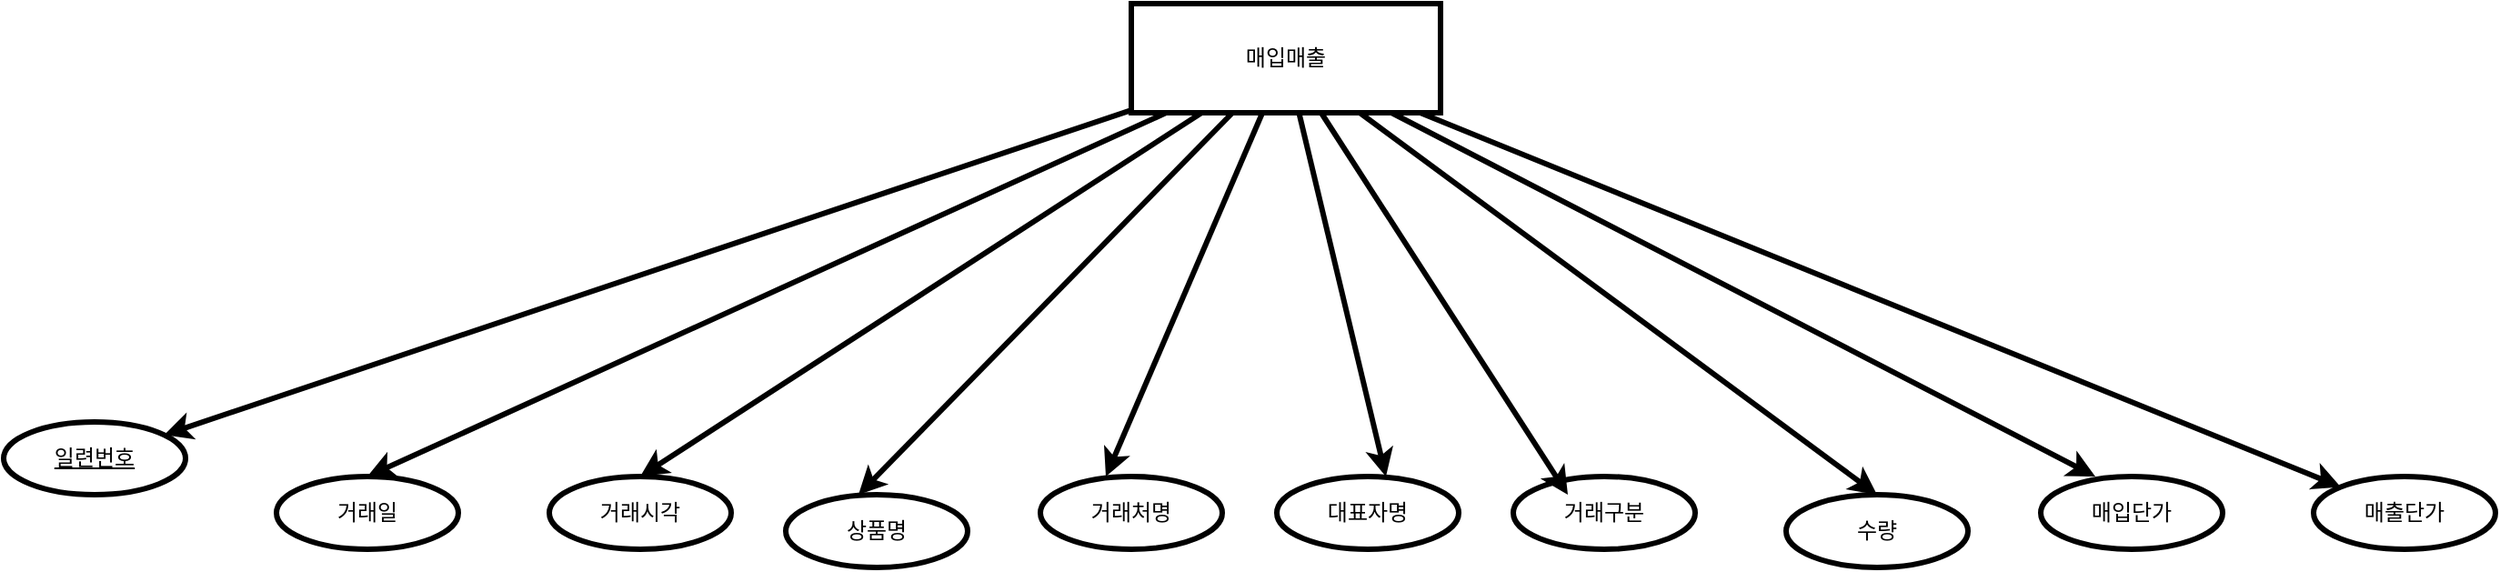 <mxfile version="23.0.2" type="device">
  <diagram name="페이지-1" id="CPt3hb7o4-7ytPrHkCDW">
    <mxGraphModel dx="2603" dy="738" grid="1" gridSize="10" guides="1" tooltips="1" connect="1" arrows="1" fold="1" page="1" pageScale="1" pageWidth="1169" pageHeight="1654" math="0" shadow="0">
      <root>
        <mxCell id="0" />
        <mxCell id="1" parent="0" />
        <mxCell id="v3CEGaP3ykhIVbazzVwO-28" style="rounded=0;orthogonalLoop=1;jettySize=auto;html=1;strokeWidth=3;" parent="1" source="v3CEGaP3ykhIVbazzVwO-15" edge="1">
          <mxGeometry relative="1" as="geometry">
            <mxPoint x="-1.709" y="287.139" as="targetPoint" />
          </mxGeometry>
        </mxCell>
        <mxCell id="v3CEGaP3ykhIVbazzVwO-29" style="rounded=0;orthogonalLoop=1;jettySize=auto;html=1;entryX=0.5;entryY=0;entryDx=0;entryDy=0;strokeWidth=3;" parent="1" source="v3CEGaP3ykhIVbazzVwO-15" target="v3CEGaP3ykhIVbazzVwO-18" edge="1">
          <mxGeometry relative="1" as="geometry" />
        </mxCell>
        <mxCell id="v3CEGaP3ykhIVbazzVwO-30" style="rounded=0;orthogonalLoop=1;jettySize=auto;html=1;entryX=0.5;entryY=0;entryDx=0;entryDy=0;strokeWidth=3;" parent="1" source="v3CEGaP3ykhIVbazzVwO-15" target="v3CEGaP3ykhIVbazzVwO-19" edge="1">
          <mxGeometry relative="1" as="geometry" />
        </mxCell>
        <mxCell id="v3CEGaP3ykhIVbazzVwO-35" style="rounded=0;orthogonalLoop=1;jettySize=auto;html=1;entryX=0.5;entryY=0;entryDx=0;entryDy=0;strokeWidth=3;" parent="1" source="v3CEGaP3ykhIVbazzVwO-15" target="v3CEGaP3ykhIVbazzVwO-24" edge="1">
          <mxGeometry relative="1" as="geometry" />
        </mxCell>
        <mxCell id="v3CEGaP3ykhIVbazzVwO-37" style="rounded=0;orthogonalLoop=1;jettySize=auto;html=1;strokeWidth=3;" parent="1" source="v3CEGaP3ykhIVbazzVwO-15" target="v3CEGaP3ykhIVbazzVwO-26" edge="1">
          <mxGeometry relative="1" as="geometry" />
        </mxCell>
        <mxCell id="v3CEGaP3ykhIVbazzVwO-15" value="매입매출" style="whiteSpace=wrap;html=1;align=center;strokeWidth=3;" parent="1" vertex="1">
          <mxGeometry x="530" y="50" width="170" height="60" as="geometry" />
        </mxCell>
        <mxCell id="v3CEGaP3ykhIVbazzVwO-18" value="거래일" style="ellipse;whiteSpace=wrap;html=1;align=center;strokeWidth=3;" parent="1" vertex="1">
          <mxGeometry x="60" y="310" width="100" height="40" as="geometry" />
        </mxCell>
        <mxCell id="v3CEGaP3ykhIVbazzVwO-19" value="거래시각" style="ellipse;whiteSpace=wrap;html=1;align=center;strokeWidth=3;" parent="1" vertex="1">
          <mxGeometry x="210" y="310" width="100" height="40" as="geometry" />
        </mxCell>
        <mxCell id="v3CEGaP3ykhIVbazzVwO-20" value="상품명" style="ellipse;whiteSpace=wrap;html=1;align=center;strokeWidth=3;" parent="1" vertex="1">
          <mxGeometry x="340" y="320" width="100" height="40" as="geometry" />
        </mxCell>
        <mxCell id="v3CEGaP3ykhIVbazzVwO-21" value="거래처명" style="ellipse;whiteSpace=wrap;html=1;align=center;strokeWidth=3;" parent="1" vertex="1">
          <mxGeometry x="480" y="310" width="100" height="40" as="geometry" />
        </mxCell>
        <mxCell id="v3CEGaP3ykhIVbazzVwO-22" value="대표자명" style="ellipse;whiteSpace=wrap;html=1;align=center;strokeWidth=3;" parent="1" vertex="1">
          <mxGeometry x="610" y="310" width="100" height="40" as="geometry" />
        </mxCell>
        <mxCell id="v3CEGaP3ykhIVbazzVwO-23" value="거래구분" style="ellipse;whiteSpace=wrap;html=1;align=center;strokeWidth=3;" parent="1" vertex="1">
          <mxGeometry x="740" y="310" width="100" height="40" as="geometry" />
        </mxCell>
        <mxCell id="v3CEGaP3ykhIVbazzVwO-24" value="수량" style="ellipse;whiteSpace=wrap;html=1;align=center;strokeWidth=3;" parent="1" vertex="1">
          <mxGeometry x="890" y="320" width="100" height="40" as="geometry" />
        </mxCell>
        <mxCell id="v3CEGaP3ykhIVbazzVwO-25" value="매입단가" style="ellipse;whiteSpace=wrap;html=1;align=center;strokeWidth=3;" parent="1" vertex="1">
          <mxGeometry x="1030" y="310" width="100" height="40" as="geometry" />
        </mxCell>
        <mxCell id="v3CEGaP3ykhIVbazzVwO-26" value="매출단가" style="ellipse;whiteSpace=wrap;html=1;align=center;strokeWidth=3;" parent="1" vertex="1">
          <mxGeometry x="1180" y="310" width="100" height="40" as="geometry" />
        </mxCell>
        <mxCell id="v3CEGaP3ykhIVbazzVwO-31" style="rounded=0;orthogonalLoop=1;jettySize=auto;html=1;entryX=0.4;entryY=0;entryDx=0;entryDy=0;entryPerimeter=0;strokeWidth=3;" parent="1" source="v3CEGaP3ykhIVbazzVwO-15" target="v3CEGaP3ykhIVbazzVwO-20" edge="1">
          <mxGeometry relative="1" as="geometry" />
        </mxCell>
        <mxCell id="v3CEGaP3ykhIVbazzVwO-32" style="rounded=0;orthogonalLoop=1;jettySize=auto;html=1;entryX=0.36;entryY=0;entryDx=0;entryDy=0;entryPerimeter=0;strokeWidth=3;" parent="1" source="v3CEGaP3ykhIVbazzVwO-15" target="v3CEGaP3ykhIVbazzVwO-21" edge="1">
          <mxGeometry relative="1" as="geometry" />
        </mxCell>
        <mxCell id="v3CEGaP3ykhIVbazzVwO-33" style="rounded=0;orthogonalLoop=1;jettySize=auto;html=1;entryX=0.6;entryY=0;entryDx=0;entryDy=0;entryPerimeter=0;strokeWidth=3;" parent="1" source="v3CEGaP3ykhIVbazzVwO-15" target="v3CEGaP3ykhIVbazzVwO-22" edge="1">
          <mxGeometry relative="1" as="geometry" />
        </mxCell>
        <mxCell id="v3CEGaP3ykhIVbazzVwO-34" style="rounded=0;orthogonalLoop=1;jettySize=auto;html=1;entryX=0.3;entryY=0.25;entryDx=0;entryDy=0;entryPerimeter=0;strokeWidth=3;" parent="1" source="v3CEGaP3ykhIVbazzVwO-15" target="v3CEGaP3ykhIVbazzVwO-23" edge="1">
          <mxGeometry relative="1" as="geometry" />
        </mxCell>
        <mxCell id="v3CEGaP3ykhIVbazzVwO-36" style="rounded=0;orthogonalLoop=1;jettySize=auto;html=1;entryX=0.3;entryY=0;entryDx=0;entryDy=0;entryPerimeter=0;strokeWidth=3;" parent="1" source="v3CEGaP3ykhIVbazzVwO-15" target="v3CEGaP3ykhIVbazzVwO-25" edge="1">
          <mxGeometry relative="1" as="geometry" />
        </mxCell>
        <mxCell id="lH0Fvondi3hrMqM1bsyC-2" value="일련번호" style="ellipse;whiteSpace=wrap;html=1;align=center;fontStyle=4;strokeWidth=3;" vertex="1" parent="1">
          <mxGeometry x="-90" y="280" width="100" height="40" as="geometry" />
        </mxCell>
      </root>
    </mxGraphModel>
  </diagram>
</mxfile>
